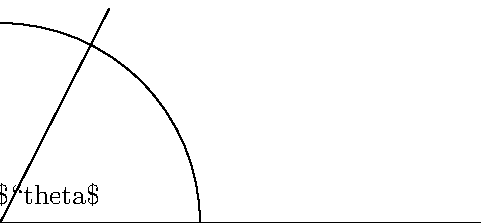 \documentclass[border=5mm]{standalone}
\usepackage{luamplib}
\begin{document}
\mplibtextextlabel{enable}
\begin{mplibcode}
beginfig(1);
    path C, base, section, aa;
    numeric theta;
    C = fullcircle scaled 144; 
    base = origin -- right scaled 172.8;   
    theta = 63; 

    z1 = point 0 of C scaled 1.2 rotated theta;
    z2 = point 4 of C rotated theta;

    draw C;
    draw z1 -- origin -- base;
    draw origin -- z2 -- base shifted z2 dashed evenly;

    section = base scaled 1.2 rotated 1/3 theta shifted z2 cutafter base;
    draw section;

    label.ulft("$a$", 1/2 z2);
    aa = subpath (eps, infinity) of section cutbefore C;
    label.lrt("$a$", point 1/2 of aa);

    draw origin -- point 0 of aa dashed withdots scaled 1/2;

    label("$\theta$", 20 right rotated 1/2 theta);
    label("$\theta/3$", 60 right rotated 1/6 theta shifted z2);

endfig;
\end{mplibcode}
\end{document}


